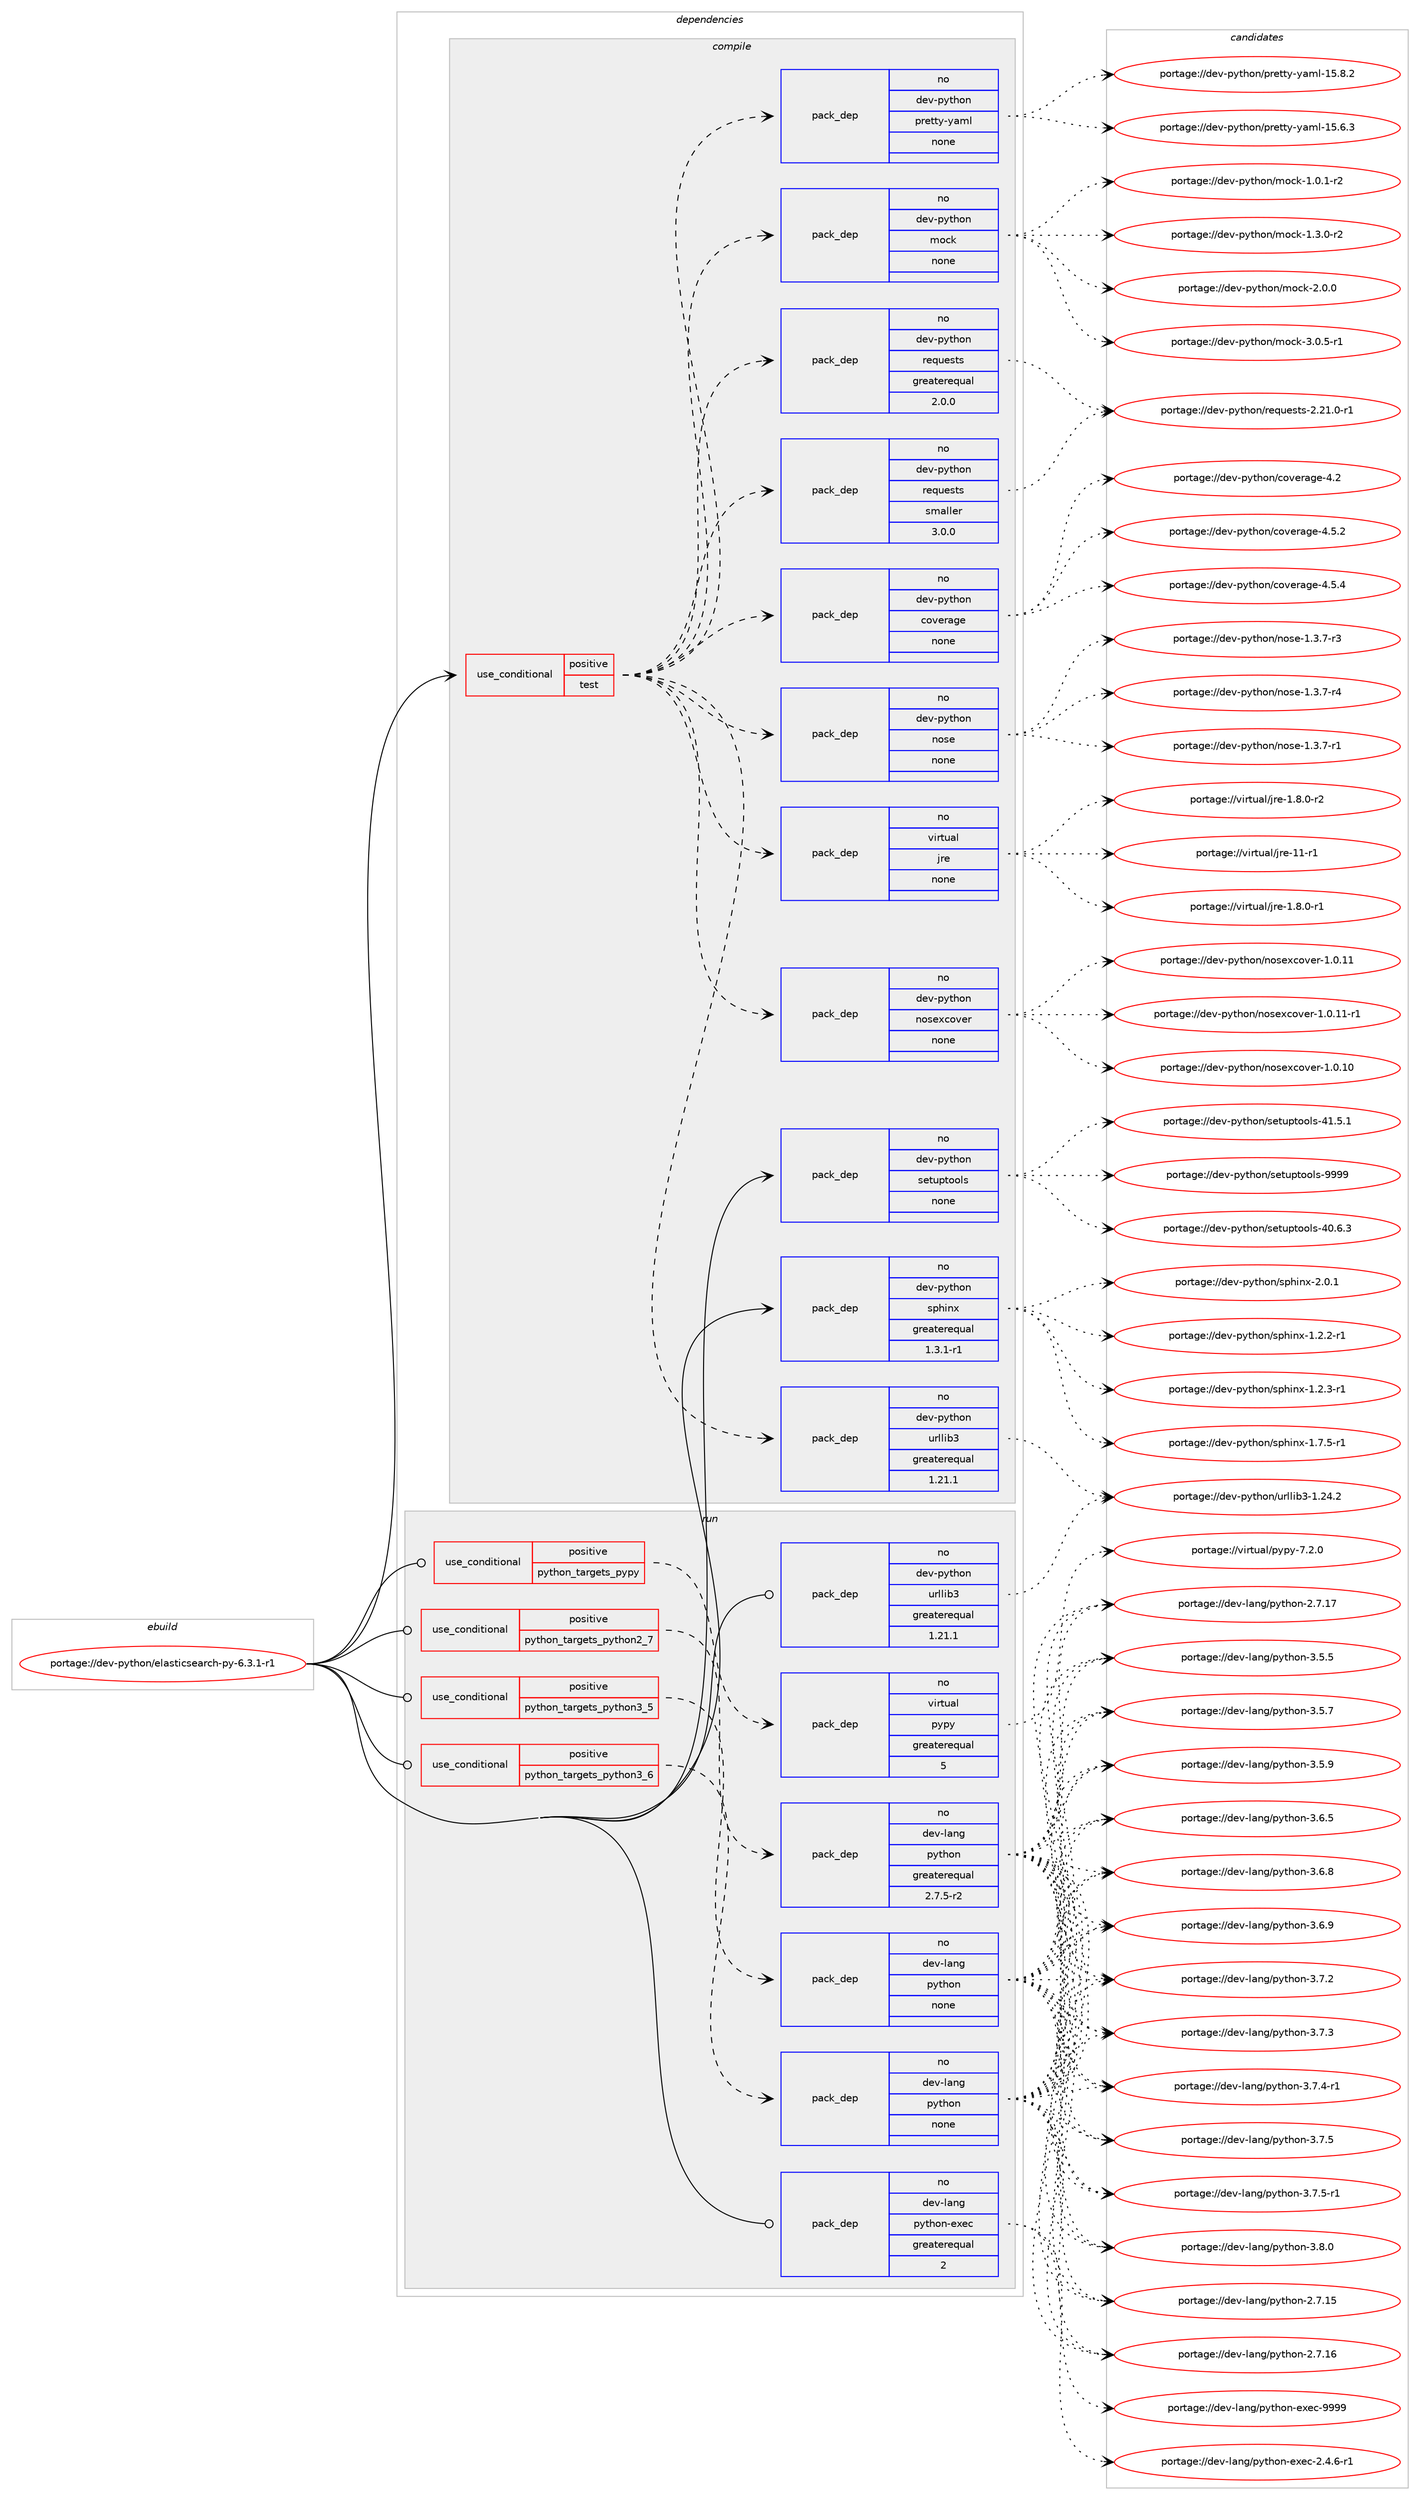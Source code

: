 digraph prolog {

# *************
# Graph options
# *************

newrank=true;
concentrate=true;
compound=true;
graph [rankdir=LR,fontname=Helvetica,fontsize=10,ranksep=1.5];#, ranksep=2.5, nodesep=0.2];
edge  [arrowhead=vee];
node  [fontname=Helvetica,fontsize=10];

# **********
# The ebuild
# **********

subgraph cluster_leftcol {
color=gray;
rank=same;
label=<<i>ebuild</i>>;
id [label="portage://dev-python/elasticsearch-py-6.3.1-r1", color=red, width=4, href="../dev-python/elasticsearch-py-6.3.1-r1.svg"];
}

# ****************
# The dependencies
# ****************

subgraph cluster_midcol {
color=gray;
label=<<i>dependencies</i>>;
subgraph cluster_compile {
fillcolor="#eeeeee";
style=filled;
label=<<i>compile</i>>;
subgraph cond28178 {
dependency138017 [label=<<TABLE BORDER="0" CELLBORDER="1" CELLSPACING="0" CELLPADDING="4"><TR><TD ROWSPAN="3" CELLPADDING="10">use_conditional</TD></TR><TR><TD>positive</TD></TR><TR><TD>test</TD></TR></TABLE>>, shape=none, color=red];
subgraph pack106524 {
dependency138018 [label=<<TABLE BORDER="0" CELLBORDER="1" CELLSPACING="0" CELLPADDING="4" WIDTH="220"><TR><TD ROWSPAN="6" CELLPADDING="30">pack_dep</TD></TR><TR><TD WIDTH="110">no</TD></TR><TR><TD>dev-python</TD></TR><TR><TD>urllib3</TD></TR><TR><TD>greaterequal</TD></TR><TR><TD>1.21.1</TD></TR></TABLE>>, shape=none, color=blue];
}
dependency138017:e -> dependency138018:w [weight=20,style="dashed",arrowhead="vee"];
subgraph pack106525 {
dependency138019 [label=<<TABLE BORDER="0" CELLBORDER="1" CELLSPACING="0" CELLPADDING="4" WIDTH="220"><TR><TD ROWSPAN="6" CELLPADDING="30">pack_dep</TD></TR><TR><TD WIDTH="110">no</TD></TR><TR><TD>dev-python</TD></TR><TR><TD>requests</TD></TR><TR><TD>greaterequal</TD></TR><TR><TD>2.0.0</TD></TR></TABLE>>, shape=none, color=blue];
}
dependency138017:e -> dependency138019:w [weight=20,style="dashed",arrowhead="vee"];
subgraph pack106526 {
dependency138020 [label=<<TABLE BORDER="0" CELLBORDER="1" CELLSPACING="0" CELLPADDING="4" WIDTH="220"><TR><TD ROWSPAN="6" CELLPADDING="30">pack_dep</TD></TR><TR><TD WIDTH="110">no</TD></TR><TR><TD>dev-python</TD></TR><TR><TD>requests</TD></TR><TR><TD>smaller</TD></TR><TR><TD>3.0.0</TD></TR></TABLE>>, shape=none, color=blue];
}
dependency138017:e -> dependency138020:w [weight=20,style="dashed",arrowhead="vee"];
subgraph pack106527 {
dependency138021 [label=<<TABLE BORDER="0" CELLBORDER="1" CELLSPACING="0" CELLPADDING="4" WIDTH="220"><TR><TD ROWSPAN="6" CELLPADDING="30">pack_dep</TD></TR><TR><TD WIDTH="110">no</TD></TR><TR><TD>dev-python</TD></TR><TR><TD>nose</TD></TR><TR><TD>none</TD></TR><TR><TD></TD></TR></TABLE>>, shape=none, color=blue];
}
dependency138017:e -> dependency138021:w [weight=20,style="dashed",arrowhead="vee"];
subgraph pack106528 {
dependency138022 [label=<<TABLE BORDER="0" CELLBORDER="1" CELLSPACING="0" CELLPADDING="4" WIDTH="220"><TR><TD ROWSPAN="6" CELLPADDING="30">pack_dep</TD></TR><TR><TD WIDTH="110">no</TD></TR><TR><TD>dev-python</TD></TR><TR><TD>coverage</TD></TR><TR><TD>none</TD></TR><TR><TD></TD></TR></TABLE>>, shape=none, color=blue];
}
dependency138017:e -> dependency138022:w [weight=20,style="dashed",arrowhead="vee"];
subgraph pack106529 {
dependency138023 [label=<<TABLE BORDER="0" CELLBORDER="1" CELLSPACING="0" CELLPADDING="4" WIDTH="220"><TR><TD ROWSPAN="6" CELLPADDING="30">pack_dep</TD></TR><TR><TD WIDTH="110">no</TD></TR><TR><TD>dev-python</TD></TR><TR><TD>mock</TD></TR><TR><TD>none</TD></TR><TR><TD></TD></TR></TABLE>>, shape=none, color=blue];
}
dependency138017:e -> dependency138023:w [weight=20,style="dashed",arrowhead="vee"];
subgraph pack106530 {
dependency138024 [label=<<TABLE BORDER="0" CELLBORDER="1" CELLSPACING="0" CELLPADDING="4" WIDTH="220"><TR><TD ROWSPAN="6" CELLPADDING="30">pack_dep</TD></TR><TR><TD WIDTH="110">no</TD></TR><TR><TD>dev-python</TD></TR><TR><TD>pretty-yaml</TD></TR><TR><TD>none</TD></TR><TR><TD></TD></TR></TABLE>>, shape=none, color=blue];
}
dependency138017:e -> dependency138024:w [weight=20,style="dashed",arrowhead="vee"];
subgraph pack106531 {
dependency138025 [label=<<TABLE BORDER="0" CELLBORDER="1" CELLSPACING="0" CELLPADDING="4" WIDTH="220"><TR><TD ROWSPAN="6" CELLPADDING="30">pack_dep</TD></TR><TR><TD WIDTH="110">no</TD></TR><TR><TD>dev-python</TD></TR><TR><TD>nosexcover</TD></TR><TR><TD>none</TD></TR><TR><TD></TD></TR></TABLE>>, shape=none, color=blue];
}
dependency138017:e -> dependency138025:w [weight=20,style="dashed",arrowhead="vee"];
subgraph pack106532 {
dependency138026 [label=<<TABLE BORDER="0" CELLBORDER="1" CELLSPACING="0" CELLPADDING="4" WIDTH="220"><TR><TD ROWSPAN="6" CELLPADDING="30">pack_dep</TD></TR><TR><TD WIDTH="110">no</TD></TR><TR><TD>virtual</TD></TR><TR><TD>jre</TD></TR><TR><TD>none</TD></TR><TR><TD></TD></TR></TABLE>>, shape=none, color=blue];
}
dependency138017:e -> dependency138026:w [weight=20,style="dashed",arrowhead="vee"];
}
id:e -> dependency138017:w [weight=20,style="solid",arrowhead="vee"];
subgraph pack106533 {
dependency138027 [label=<<TABLE BORDER="0" CELLBORDER="1" CELLSPACING="0" CELLPADDING="4" WIDTH="220"><TR><TD ROWSPAN="6" CELLPADDING="30">pack_dep</TD></TR><TR><TD WIDTH="110">no</TD></TR><TR><TD>dev-python</TD></TR><TR><TD>setuptools</TD></TR><TR><TD>none</TD></TR><TR><TD></TD></TR></TABLE>>, shape=none, color=blue];
}
id:e -> dependency138027:w [weight=20,style="solid",arrowhead="vee"];
subgraph pack106534 {
dependency138028 [label=<<TABLE BORDER="0" CELLBORDER="1" CELLSPACING="0" CELLPADDING="4" WIDTH="220"><TR><TD ROWSPAN="6" CELLPADDING="30">pack_dep</TD></TR><TR><TD WIDTH="110">no</TD></TR><TR><TD>dev-python</TD></TR><TR><TD>sphinx</TD></TR><TR><TD>greaterequal</TD></TR><TR><TD>1.3.1-r1</TD></TR></TABLE>>, shape=none, color=blue];
}
id:e -> dependency138028:w [weight=20,style="solid",arrowhead="vee"];
}
subgraph cluster_compileandrun {
fillcolor="#eeeeee";
style=filled;
label=<<i>compile and run</i>>;
}
subgraph cluster_run {
fillcolor="#eeeeee";
style=filled;
label=<<i>run</i>>;
subgraph cond28179 {
dependency138029 [label=<<TABLE BORDER="0" CELLBORDER="1" CELLSPACING="0" CELLPADDING="4"><TR><TD ROWSPAN="3" CELLPADDING="10">use_conditional</TD></TR><TR><TD>positive</TD></TR><TR><TD>python_targets_pypy</TD></TR></TABLE>>, shape=none, color=red];
subgraph pack106535 {
dependency138030 [label=<<TABLE BORDER="0" CELLBORDER="1" CELLSPACING="0" CELLPADDING="4" WIDTH="220"><TR><TD ROWSPAN="6" CELLPADDING="30">pack_dep</TD></TR><TR><TD WIDTH="110">no</TD></TR><TR><TD>virtual</TD></TR><TR><TD>pypy</TD></TR><TR><TD>greaterequal</TD></TR><TR><TD>5</TD></TR></TABLE>>, shape=none, color=blue];
}
dependency138029:e -> dependency138030:w [weight=20,style="dashed",arrowhead="vee"];
}
id:e -> dependency138029:w [weight=20,style="solid",arrowhead="odot"];
subgraph cond28180 {
dependency138031 [label=<<TABLE BORDER="0" CELLBORDER="1" CELLSPACING="0" CELLPADDING="4"><TR><TD ROWSPAN="3" CELLPADDING="10">use_conditional</TD></TR><TR><TD>positive</TD></TR><TR><TD>python_targets_python2_7</TD></TR></TABLE>>, shape=none, color=red];
subgraph pack106536 {
dependency138032 [label=<<TABLE BORDER="0" CELLBORDER="1" CELLSPACING="0" CELLPADDING="4" WIDTH="220"><TR><TD ROWSPAN="6" CELLPADDING="30">pack_dep</TD></TR><TR><TD WIDTH="110">no</TD></TR><TR><TD>dev-lang</TD></TR><TR><TD>python</TD></TR><TR><TD>greaterequal</TD></TR><TR><TD>2.7.5-r2</TD></TR></TABLE>>, shape=none, color=blue];
}
dependency138031:e -> dependency138032:w [weight=20,style="dashed",arrowhead="vee"];
}
id:e -> dependency138031:w [weight=20,style="solid",arrowhead="odot"];
subgraph cond28181 {
dependency138033 [label=<<TABLE BORDER="0" CELLBORDER="1" CELLSPACING="0" CELLPADDING="4"><TR><TD ROWSPAN="3" CELLPADDING="10">use_conditional</TD></TR><TR><TD>positive</TD></TR><TR><TD>python_targets_python3_5</TD></TR></TABLE>>, shape=none, color=red];
subgraph pack106537 {
dependency138034 [label=<<TABLE BORDER="0" CELLBORDER="1" CELLSPACING="0" CELLPADDING="4" WIDTH="220"><TR><TD ROWSPAN="6" CELLPADDING="30">pack_dep</TD></TR><TR><TD WIDTH="110">no</TD></TR><TR><TD>dev-lang</TD></TR><TR><TD>python</TD></TR><TR><TD>none</TD></TR><TR><TD></TD></TR></TABLE>>, shape=none, color=blue];
}
dependency138033:e -> dependency138034:w [weight=20,style="dashed",arrowhead="vee"];
}
id:e -> dependency138033:w [weight=20,style="solid",arrowhead="odot"];
subgraph cond28182 {
dependency138035 [label=<<TABLE BORDER="0" CELLBORDER="1" CELLSPACING="0" CELLPADDING="4"><TR><TD ROWSPAN="3" CELLPADDING="10">use_conditional</TD></TR><TR><TD>positive</TD></TR><TR><TD>python_targets_python3_6</TD></TR></TABLE>>, shape=none, color=red];
subgraph pack106538 {
dependency138036 [label=<<TABLE BORDER="0" CELLBORDER="1" CELLSPACING="0" CELLPADDING="4" WIDTH="220"><TR><TD ROWSPAN="6" CELLPADDING="30">pack_dep</TD></TR><TR><TD WIDTH="110">no</TD></TR><TR><TD>dev-lang</TD></TR><TR><TD>python</TD></TR><TR><TD>none</TD></TR><TR><TD></TD></TR></TABLE>>, shape=none, color=blue];
}
dependency138035:e -> dependency138036:w [weight=20,style="dashed",arrowhead="vee"];
}
id:e -> dependency138035:w [weight=20,style="solid",arrowhead="odot"];
subgraph pack106539 {
dependency138037 [label=<<TABLE BORDER="0" CELLBORDER="1" CELLSPACING="0" CELLPADDING="4" WIDTH="220"><TR><TD ROWSPAN="6" CELLPADDING="30">pack_dep</TD></TR><TR><TD WIDTH="110">no</TD></TR><TR><TD>dev-lang</TD></TR><TR><TD>python-exec</TD></TR><TR><TD>greaterequal</TD></TR><TR><TD>2</TD></TR></TABLE>>, shape=none, color=blue];
}
id:e -> dependency138037:w [weight=20,style="solid",arrowhead="odot"];
subgraph pack106540 {
dependency138038 [label=<<TABLE BORDER="0" CELLBORDER="1" CELLSPACING="0" CELLPADDING="4" WIDTH="220"><TR><TD ROWSPAN="6" CELLPADDING="30">pack_dep</TD></TR><TR><TD WIDTH="110">no</TD></TR><TR><TD>dev-python</TD></TR><TR><TD>urllib3</TD></TR><TR><TD>greaterequal</TD></TR><TR><TD>1.21.1</TD></TR></TABLE>>, shape=none, color=blue];
}
id:e -> dependency138038:w [weight=20,style="solid",arrowhead="odot"];
}
}

# **************
# The candidates
# **************

subgraph cluster_choices {
rank=same;
color=gray;
label=<<i>candidates</i>>;

subgraph choice106524 {
color=black;
nodesep=1;
choiceportage1001011184511212111610411111047117114108108105985145494650524650 [label="portage://dev-python/urllib3-1.24.2", color=red, width=4,href="../dev-python/urllib3-1.24.2.svg"];
dependency138018:e -> choiceportage1001011184511212111610411111047117114108108105985145494650524650:w [style=dotted,weight="100"];
}
subgraph choice106525 {
color=black;
nodesep=1;
choiceportage1001011184511212111610411111047114101113117101115116115455046504946484511449 [label="portage://dev-python/requests-2.21.0-r1", color=red, width=4,href="../dev-python/requests-2.21.0-r1.svg"];
dependency138019:e -> choiceportage1001011184511212111610411111047114101113117101115116115455046504946484511449:w [style=dotted,weight="100"];
}
subgraph choice106526 {
color=black;
nodesep=1;
choiceportage1001011184511212111610411111047114101113117101115116115455046504946484511449 [label="portage://dev-python/requests-2.21.0-r1", color=red, width=4,href="../dev-python/requests-2.21.0-r1.svg"];
dependency138020:e -> choiceportage1001011184511212111610411111047114101113117101115116115455046504946484511449:w [style=dotted,weight="100"];
}
subgraph choice106527 {
color=black;
nodesep=1;
choiceportage10010111845112121116104111110471101111151014549465146554511449 [label="portage://dev-python/nose-1.3.7-r1", color=red, width=4,href="../dev-python/nose-1.3.7-r1.svg"];
choiceportage10010111845112121116104111110471101111151014549465146554511451 [label="portage://dev-python/nose-1.3.7-r3", color=red, width=4,href="../dev-python/nose-1.3.7-r3.svg"];
choiceportage10010111845112121116104111110471101111151014549465146554511452 [label="portage://dev-python/nose-1.3.7-r4", color=red, width=4,href="../dev-python/nose-1.3.7-r4.svg"];
dependency138021:e -> choiceportage10010111845112121116104111110471101111151014549465146554511449:w [style=dotted,weight="100"];
dependency138021:e -> choiceportage10010111845112121116104111110471101111151014549465146554511451:w [style=dotted,weight="100"];
dependency138021:e -> choiceportage10010111845112121116104111110471101111151014549465146554511452:w [style=dotted,weight="100"];
}
subgraph choice106528 {
color=black;
nodesep=1;
choiceportage1001011184511212111610411111047991111181011149710310145524650 [label="portage://dev-python/coverage-4.2", color=red, width=4,href="../dev-python/coverage-4.2.svg"];
choiceportage10010111845112121116104111110479911111810111497103101455246534650 [label="portage://dev-python/coverage-4.5.2", color=red, width=4,href="../dev-python/coverage-4.5.2.svg"];
choiceportage10010111845112121116104111110479911111810111497103101455246534652 [label="portage://dev-python/coverage-4.5.4", color=red, width=4,href="../dev-python/coverage-4.5.4.svg"];
dependency138022:e -> choiceportage1001011184511212111610411111047991111181011149710310145524650:w [style=dotted,weight="100"];
dependency138022:e -> choiceportage10010111845112121116104111110479911111810111497103101455246534650:w [style=dotted,weight="100"];
dependency138022:e -> choiceportage10010111845112121116104111110479911111810111497103101455246534652:w [style=dotted,weight="100"];
}
subgraph choice106529 {
color=black;
nodesep=1;
choiceportage1001011184511212111610411111047109111991074549464846494511450 [label="portage://dev-python/mock-1.0.1-r2", color=red, width=4,href="../dev-python/mock-1.0.1-r2.svg"];
choiceportage1001011184511212111610411111047109111991074549465146484511450 [label="portage://dev-python/mock-1.3.0-r2", color=red, width=4,href="../dev-python/mock-1.3.0-r2.svg"];
choiceportage100101118451121211161041111104710911199107455046484648 [label="portage://dev-python/mock-2.0.0", color=red, width=4,href="../dev-python/mock-2.0.0.svg"];
choiceportage1001011184511212111610411111047109111991074551464846534511449 [label="portage://dev-python/mock-3.0.5-r1", color=red, width=4,href="../dev-python/mock-3.0.5-r1.svg"];
dependency138023:e -> choiceportage1001011184511212111610411111047109111991074549464846494511450:w [style=dotted,weight="100"];
dependency138023:e -> choiceportage1001011184511212111610411111047109111991074549465146484511450:w [style=dotted,weight="100"];
dependency138023:e -> choiceportage100101118451121211161041111104710911199107455046484648:w [style=dotted,weight="100"];
dependency138023:e -> choiceportage1001011184511212111610411111047109111991074551464846534511449:w [style=dotted,weight="100"];
}
subgraph choice106530 {
color=black;
nodesep=1;
choiceportage1001011184511212111610411111047112114101116116121451219710910845495346544651 [label="portage://dev-python/pretty-yaml-15.6.3", color=red, width=4,href="../dev-python/pretty-yaml-15.6.3.svg"];
choiceportage1001011184511212111610411111047112114101116116121451219710910845495346564650 [label="portage://dev-python/pretty-yaml-15.8.2", color=red, width=4,href="../dev-python/pretty-yaml-15.8.2.svg"];
dependency138024:e -> choiceportage1001011184511212111610411111047112114101116116121451219710910845495346544651:w [style=dotted,weight="100"];
dependency138024:e -> choiceportage1001011184511212111610411111047112114101116116121451219710910845495346564650:w [style=dotted,weight="100"];
}
subgraph choice106531 {
color=black;
nodesep=1;
choiceportage10010111845112121116104111110471101111151011209911111810111445494648464948 [label="portage://dev-python/nosexcover-1.0.10", color=red, width=4,href="../dev-python/nosexcover-1.0.10.svg"];
choiceportage10010111845112121116104111110471101111151011209911111810111445494648464949 [label="portage://dev-python/nosexcover-1.0.11", color=red, width=4,href="../dev-python/nosexcover-1.0.11.svg"];
choiceportage100101118451121211161041111104711011111510112099111118101114454946484649494511449 [label="portage://dev-python/nosexcover-1.0.11-r1", color=red, width=4,href="../dev-python/nosexcover-1.0.11-r1.svg"];
dependency138025:e -> choiceportage10010111845112121116104111110471101111151011209911111810111445494648464948:w [style=dotted,weight="100"];
dependency138025:e -> choiceportage10010111845112121116104111110471101111151011209911111810111445494648464949:w [style=dotted,weight="100"];
dependency138025:e -> choiceportage100101118451121211161041111104711011111510112099111118101114454946484649494511449:w [style=dotted,weight="100"];
}
subgraph choice106532 {
color=black;
nodesep=1;
choiceportage11810511411611797108471061141014549465646484511449 [label="portage://virtual/jre-1.8.0-r1", color=red, width=4,href="../virtual/jre-1.8.0-r1.svg"];
choiceportage11810511411611797108471061141014549465646484511450 [label="portage://virtual/jre-1.8.0-r2", color=red, width=4,href="../virtual/jre-1.8.0-r2.svg"];
choiceportage11810511411611797108471061141014549494511449 [label="portage://virtual/jre-11-r1", color=red, width=4,href="../virtual/jre-11-r1.svg"];
dependency138026:e -> choiceportage11810511411611797108471061141014549465646484511449:w [style=dotted,weight="100"];
dependency138026:e -> choiceportage11810511411611797108471061141014549465646484511450:w [style=dotted,weight="100"];
dependency138026:e -> choiceportage11810511411611797108471061141014549494511449:w [style=dotted,weight="100"];
}
subgraph choice106533 {
color=black;
nodesep=1;
choiceportage100101118451121211161041111104711510111611711211611111110811545524846544651 [label="portage://dev-python/setuptools-40.6.3", color=red, width=4,href="../dev-python/setuptools-40.6.3.svg"];
choiceportage100101118451121211161041111104711510111611711211611111110811545524946534649 [label="portage://dev-python/setuptools-41.5.1", color=red, width=4,href="../dev-python/setuptools-41.5.1.svg"];
choiceportage10010111845112121116104111110471151011161171121161111111081154557575757 [label="portage://dev-python/setuptools-9999", color=red, width=4,href="../dev-python/setuptools-9999.svg"];
dependency138027:e -> choiceportage100101118451121211161041111104711510111611711211611111110811545524846544651:w [style=dotted,weight="100"];
dependency138027:e -> choiceportage100101118451121211161041111104711510111611711211611111110811545524946534649:w [style=dotted,weight="100"];
dependency138027:e -> choiceportage10010111845112121116104111110471151011161171121161111111081154557575757:w [style=dotted,weight="100"];
}
subgraph choice106534 {
color=black;
nodesep=1;
choiceportage10010111845112121116104111110471151121041051101204549465046504511449 [label="portage://dev-python/sphinx-1.2.2-r1", color=red, width=4,href="../dev-python/sphinx-1.2.2-r1.svg"];
choiceportage10010111845112121116104111110471151121041051101204549465046514511449 [label="portage://dev-python/sphinx-1.2.3-r1", color=red, width=4,href="../dev-python/sphinx-1.2.3-r1.svg"];
choiceportage10010111845112121116104111110471151121041051101204549465546534511449 [label="portage://dev-python/sphinx-1.7.5-r1", color=red, width=4,href="../dev-python/sphinx-1.7.5-r1.svg"];
choiceportage1001011184511212111610411111047115112104105110120455046484649 [label="portage://dev-python/sphinx-2.0.1", color=red, width=4,href="../dev-python/sphinx-2.0.1.svg"];
dependency138028:e -> choiceportage10010111845112121116104111110471151121041051101204549465046504511449:w [style=dotted,weight="100"];
dependency138028:e -> choiceportage10010111845112121116104111110471151121041051101204549465046514511449:w [style=dotted,weight="100"];
dependency138028:e -> choiceportage10010111845112121116104111110471151121041051101204549465546534511449:w [style=dotted,weight="100"];
dependency138028:e -> choiceportage1001011184511212111610411111047115112104105110120455046484649:w [style=dotted,weight="100"];
}
subgraph choice106535 {
color=black;
nodesep=1;
choiceportage1181051141161179710847112121112121455546504648 [label="portage://virtual/pypy-7.2.0", color=red, width=4,href="../virtual/pypy-7.2.0.svg"];
dependency138030:e -> choiceportage1181051141161179710847112121112121455546504648:w [style=dotted,weight="100"];
}
subgraph choice106536 {
color=black;
nodesep=1;
choiceportage10010111845108971101034711212111610411111045504655464953 [label="portage://dev-lang/python-2.7.15", color=red, width=4,href="../dev-lang/python-2.7.15.svg"];
choiceportage10010111845108971101034711212111610411111045504655464954 [label="portage://dev-lang/python-2.7.16", color=red, width=4,href="../dev-lang/python-2.7.16.svg"];
choiceportage10010111845108971101034711212111610411111045504655464955 [label="portage://dev-lang/python-2.7.17", color=red, width=4,href="../dev-lang/python-2.7.17.svg"];
choiceportage100101118451089711010347112121116104111110455146534653 [label="portage://dev-lang/python-3.5.5", color=red, width=4,href="../dev-lang/python-3.5.5.svg"];
choiceportage100101118451089711010347112121116104111110455146534655 [label="portage://dev-lang/python-3.5.7", color=red, width=4,href="../dev-lang/python-3.5.7.svg"];
choiceportage100101118451089711010347112121116104111110455146534657 [label="portage://dev-lang/python-3.5.9", color=red, width=4,href="../dev-lang/python-3.5.9.svg"];
choiceportage100101118451089711010347112121116104111110455146544653 [label="portage://dev-lang/python-3.6.5", color=red, width=4,href="../dev-lang/python-3.6.5.svg"];
choiceportage100101118451089711010347112121116104111110455146544656 [label="portage://dev-lang/python-3.6.8", color=red, width=4,href="../dev-lang/python-3.6.8.svg"];
choiceportage100101118451089711010347112121116104111110455146544657 [label="portage://dev-lang/python-3.6.9", color=red, width=4,href="../dev-lang/python-3.6.9.svg"];
choiceportage100101118451089711010347112121116104111110455146554650 [label="portage://dev-lang/python-3.7.2", color=red, width=4,href="../dev-lang/python-3.7.2.svg"];
choiceportage100101118451089711010347112121116104111110455146554651 [label="portage://dev-lang/python-3.7.3", color=red, width=4,href="../dev-lang/python-3.7.3.svg"];
choiceportage1001011184510897110103471121211161041111104551465546524511449 [label="portage://dev-lang/python-3.7.4-r1", color=red, width=4,href="../dev-lang/python-3.7.4-r1.svg"];
choiceportage100101118451089711010347112121116104111110455146554653 [label="portage://dev-lang/python-3.7.5", color=red, width=4,href="../dev-lang/python-3.7.5.svg"];
choiceportage1001011184510897110103471121211161041111104551465546534511449 [label="portage://dev-lang/python-3.7.5-r1", color=red, width=4,href="../dev-lang/python-3.7.5-r1.svg"];
choiceportage100101118451089711010347112121116104111110455146564648 [label="portage://dev-lang/python-3.8.0", color=red, width=4,href="../dev-lang/python-3.8.0.svg"];
dependency138032:e -> choiceportage10010111845108971101034711212111610411111045504655464953:w [style=dotted,weight="100"];
dependency138032:e -> choiceportage10010111845108971101034711212111610411111045504655464954:w [style=dotted,weight="100"];
dependency138032:e -> choiceportage10010111845108971101034711212111610411111045504655464955:w [style=dotted,weight="100"];
dependency138032:e -> choiceportage100101118451089711010347112121116104111110455146534653:w [style=dotted,weight="100"];
dependency138032:e -> choiceportage100101118451089711010347112121116104111110455146534655:w [style=dotted,weight="100"];
dependency138032:e -> choiceportage100101118451089711010347112121116104111110455146534657:w [style=dotted,weight="100"];
dependency138032:e -> choiceportage100101118451089711010347112121116104111110455146544653:w [style=dotted,weight="100"];
dependency138032:e -> choiceportage100101118451089711010347112121116104111110455146544656:w [style=dotted,weight="100"];
dependency138032:e -> choiceportage100101118451089711010347112121116104111110455146544657:w [style=dotted,weight="100"];
dependency138032:e -> choiceportage100101118451089711010347112121116104111110455146554650:w [style=dotted,weight="100"];
dependency138032:e -> choiceportage100101118451089711010347112121116104111110455146554651:w [style=dotted,weight="100"];
dependency138032:e -> choiceportage1001011184510897110103471121211161041111104551465546524511449:w [style=dotted,weight="100"];
dependency138032:e -> choiceportage100101118451089711010347112121116104111110455146554653:w [style=dotted,weight="100"];
dependency138032:e -> choiceportage1001011184510897110103471121211161041111104551465546534511449:w [style=dotted,weight="100"];
dependency138032:e -> choiceportage100101118451089711010347112121116104111110455146564648:w [style=dotted,weight="100"];
}
subgraph choice106537 {
color=black;
nodesep=1;
choiceportage10010111845108971101034711212111610411111045504655464953 [label="portage://dev-lang/python-2.7.15", color=red, width=4,href="../dev-lang/python-2.7.15.svg"];
choiceportage10010111845108971101034711212111610411111045504655464954 [label="portage://dev-lang/python-2.7.16", color=red, width=4,href="../dev-lang/python-2.7.16.svg"];
choiceportage10010111845108971101034711212111610411111045504655464955 [label="portage://dev-lang/python-2.7.17", color=red, width=4,href="../dev-lang/python-2.7.17.svg"];
choiceportage100101118451089711010347112121116104111110455146534653 [label="portage://dev-lang/python-3.5.5", color=red, width=4,href="../dev-lang/python-3.5.5.svg"];
choiceportage100101118451089711010347112121116104111110455146534655 [label="portage://dev-lang/python-3.5.7", color=red, width=4,href="../dev-lang/python-3.5.7.svg"];
choiceportage100101118451089711010347112121116104111110455146534657 [label="portage://dev-lang/python-3.5.9", color=red, width=4,href="../dev-lang/python-3.5.9.svg"];
choiceportage100101118451089711010347112121116104111110455146544653 [label="portage://dev-lang/python-3.6.5", color=red, width=4,href="../dev-lang/python-3.6.5.svg"];
choiceportage100101118451089711010347112121116104111110455146544656 [label="portage://dev-lang/python-3.6.8", color=red, width=4,href="../dev-lang/python-3.6.8.svg"];
choiceportage100101118451089711010347112121116104111110455146544657 [label="portage://dev-lang/python-3.6.9", color=red, width=4,href="../dev-lang/python-3.6.9.svg"];
choiceportage100101118451089711010347112121116104111110455146554650 [label="portage://dev-lang/python-3.7.2", color=red, width=4,href="../dev-lang/python-3.7.2.svg"];
choiceportage100101118451089711010347112121116104111110455146554651 [label="portage://dev-lang/python-3.7.3", color=red, width=4,href="../dev-lang/python-3.7.3.svg"];
choiceportage1001011184510897110103471121211161041111104551465546524511449 [label="portage://dev-lang/python-3.7.4-r1", color=red, width=4,href="../dev-lang/python-3.7.4-r1.svg"];
choiceportage100101118451089711010347112121116104111110455146554653 [label="portage://dev-lang/python-3.7.5", color=red, width=4,href="../dev-lang/python-3.7.5.svg"];
choiceportage1001011184510897110103471121211161041111104551465546534511449 [label="portage://dev-lang/python-3.7.5-r1", color=red, width=4,href="../dev-lang/python-3.7.5-r1.svg"];
choiceportage100101118451089711010347112121116104111110455146564648 [label="portage://dev-lang/python-3.8.0", color=red, width=4,href="../dev-lang/python-3.8.0.svg"];
dependency138034:e -> choiceportage10010111845108971101034711212111610411111045504655464953:w [style=dotted,weight="100"];
dependency138034:e -> choiceportage10010111845108971101034711212111610411111045504655464954:w [style=dotted,weight="100"];
dependency138034:e -> choiceportage10010111845108971101034711212111610411111045504655464955:w [style=dotted,weight="100"];
dependency138034:e -> choiceportage100101118451089711010347112121116104111110455146534653:w [style=dotted,weight="100"];
dependency138034:e -> choiceportage100101118451089711010347112121116104111110455146534655:w [style=dotted,weight="100"];
dependency138034:e -> choiceportage100101118451089711010347112121116104111110455146534657:w [style=dotted,weight="100"];
dependency138034:e -> choiceportage100101118451089711010347112121116104111110455146544653:w [style=dotted,weight="100"];
dependency138034:e -> choiceportage100101118451089711010347112121116104111110455146544656:w [style=dotted,weight="100"];
dependency138034:e -> choiceportage100101118451089711010347112121116104111110455146544657:w [style=dotted,weight="100"];
dependency138034:e -> choiceportage100101118451089711010347112121116104111110455146554650:w [style=dotted,weight="100"];
dependency138034:e -> choiceportage100101118451089711010347112121116104111110455146554651:w [style=dotted,weight="100"];
dependency138034:e -> choiceportage1001011184510897110103471121211161041111104551465546524511449:w [style=dotted,weight="100"];
dependency138034:e -> choiceportage100101118451089711010347112121116104111110455146554653:w [style=dotted,weight="100"];
dependency138034:e -> choiceportage1001011184510897110103471121211161041111104551465546534511449:w [style=dotted,weight="100"];
dependency138034:e -> choiceportage100101118451089711010347112121116104111110455146564648:w [style=dotted,weight="100"];
}
subgraph choice106538 {
color=black;
nodesep=1;
choiceportage10010111845108971101034711212111610411111045504655464953 [label="portage://dev-lang/python-2.7.15", color=red, width=4,href="../dev-lang/python-2.7.15.svg"];
choiceportage10010111845108971101034711212111610411111045504655464954 [label="portage://dev-lang/python-2.7.16", color=red, width=4,href="../dev-lang/python-2.7.16.svg"];
choiceportage10010111845108971101034711212111610411111045504655464955 [label="portage://dev-lang/python-2.7.17", color=red, width=4,href="../dev-lang/python-2.7.17.svg"];
choiceportage100101118451089711010347112121116104111110455146534653 [label="portage://dev-lang/python-3.5.5", color=red, width=4,href="../dev-lang/python-3.5.5.svg"];
choiceportage100101118451089711010347112121116104111110455146534655 [label="portage://dev-lang/python-3.5.7", color=red, width=4,href="../dev-lang/python-3.5.7.svg"];
choiceportage100101118451089711010347112121116104111110455146534657 [label="portage://dev-lang/python-3.5.9", color=red, width=4,href="../dev-lang/python-3.5.9.svg"];
choiceportage100101118451089711010347112121116104111110455146544653 [label="portage://dev-lang/python-3.6.5", color=red, width=4,href="../dev-lang/python-3.6.5.svg"];
choiceportage100101118451089711010347112121116104111110455146544656 [label="portage://dev-lang/python-3.6.8", color=red, width=4,href="../dev-lang/python-3.6.8.svg"];
choiceportage100101118451089711010347112121116104111110455146544657 [label="portage://dev-lang/python-3.6.9", color=red, width=4,href="../dev-lang/python-3.6.9.svg"];
choiceportage100101118451089711010347112121116104111110455146554650 [label="portage://dev-lang/python-3.7.2", color=red, width=4,href="../dev-lang/python-3.7.2.svg"];
choiceportage100101118451089711010347112121116104111110455146554651 [label="portage://dev-lang/python-3.7.3", color=red, width=4,href="../dev-lang/python-3.7.3.svg"];
choiceportage1001011184510897110103471121211161041111104551465546524511449 [label="portage://dev-lang/python-3.7.4-r1", color=red, width=4,href="../dev-lang/python-3.7.4-r1.svg"];
choiceportage100101118451089711010347112121116104111110455146554653 [label="portage://dev-lang/python-3.7.5", color=red, width=4,href="../dev-lang/python-3.7.5.svg"];
choiceportage1001011184510897110103471121211161041111104551465546534511449 [label="portage://dev-lang/python-3.7.5-r1", color=red, width=4,href="../dev-lang/python-3.7.5-r1.svg"];
choiceportage100101118451089711010347112121116104111110455146564648 [label="portage://dev-lang/python-3.8.0", color=red, width=4,href="../dev-lang/python-3.8.0.svg"];
dependency138036:e -> choiceportage10010111845108971101034711212111610411111045504655464953:w [style=dotted,weight="100"];
dependency138036:e -> choiceportage10010111845108971101034711212111610411111045504655464954:w [style=dotted,weight="100"];
dependency138036:e -> choiceportage10010111845108971101034711212111610411111045504655464955:w [style=dotted,weight="100"];
dependency138036:e -> choiceportage100101118451089711010347112121116104111110455146534653:w [style=dotted,weight="100"];
dependency138036:e -> choiceportage100101118451089711010347112121116104111110455146534655:w [style=dotted,weight="100"];
dependency138036:e -> choiceportage100101118451089711010347112121116104111110455146534657:w [style=dotted,weight="100"];
dependency138036:e -> choiceportage100101118451089711010347112121116104111110455146544653:w [style=dotted,weight="100"];
dependency138036:e -> choiceportage100101118451089711010347112121116104111110455146544656:w [style=dotted,weight="100"];
dependency138036:e -> choiceportage100101118451089711010347112121116104111110455146544657:w [style=dotted,weight="100"];
dependency138036:e -> choiceportage100101118451089711010347112121116104111110455146554650:w [style=dotted,weight="100"];
dependency138036:e -> choiceportage100101118451089711010347112121116104111110455146554651:w [style=dotted,weight="100"];
dependency138036:e -> choiceportage1001011184510897110103471121211161041111104551465546524511449:w [style=dotted,weight="100"];
dependency138036:e -> choiceportage100101118451089711010347112121116104111110455146554653:w [style=dotted,weight="100"];
dependency138036:e -> choiceportage1001011184510897110103471121211161041111104551465546534511449:w [style=dotted,weight="100"];
dependency138036:e -> choiceportage100101118451089711010347112121116104111110455146564648:w [style=dotted,weight="100"];
}
subgraph choice106539 {
color=black;
nodesep=1;
choiceportage10010111845108971101034711212111610411111045101120101994550465246544511449 [label="portage://dev-lang/python-exec-2.4.6-r1", color=red, width=4,href="../dev-lang/python-exec-2.4.6-r1.svg"];
choiceportage10010111845108971101034711212111610411111045101120101994557575757 [label="portage://dev-lang/python-exec-9999", color=red, width=4,href="../dev-lang/python-exec-9999.svg"];
dependency138037:e -> choiceportage10010111845108971101034711212111610411111045101120101994550465246544511449:w [style=dotted,weight="100"];
dependency138037:e -> choiceportage10010111845108971101034711212111610411111045101120101994557575757:w [style=dotted,weight="100"];
}
subgraph choice106540 {
color=black;
nodesep=1;
choiceportage1001011184511212111610411111047117114108108105985145494650524650 [label="portage://dev-python/urllib3-1.24.2", color=red, width=4,href="../dev-python/urllib3-1.24.2.svg"];
dependency138038:e -> choiceportage1001011184511212111610411111047117114108108105985145494650524650:w [style=dotted,weight="100"];
}
}

}
